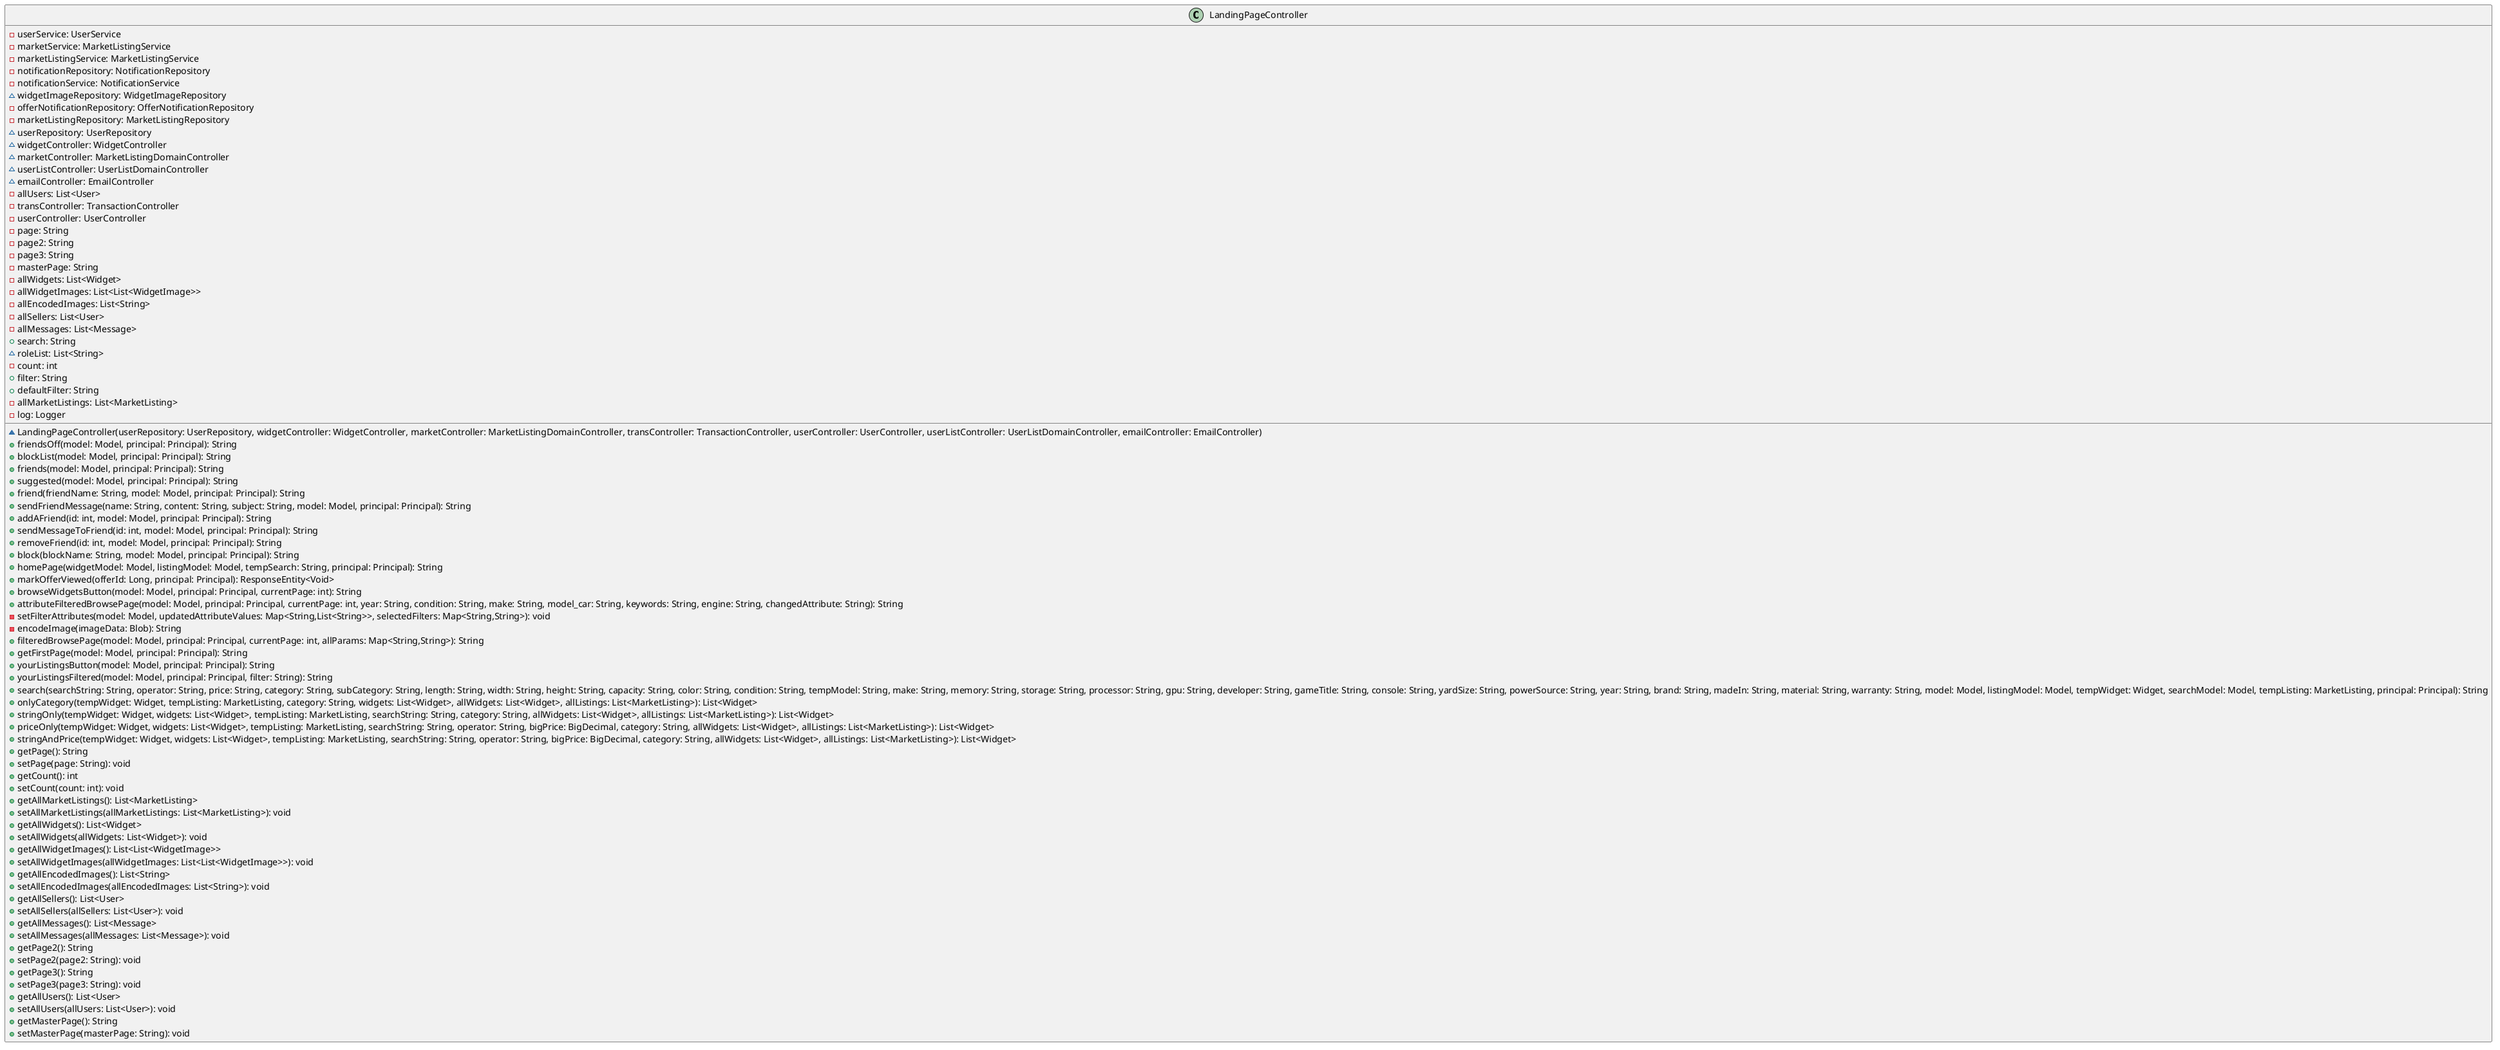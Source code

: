 @startuml
class LandingPageController [[java:edu.sru.cpsc.webshopping.controller.LandingPageController]] {
	-userService: UserService
	-marketService: MarketListingService
	-marketListingService: MarketListingService
	-notificationRepository: NotificationRepository
	-notificationService: NotificationService
	~widgetImageRepository: WidgetImageRepository
	-offerNotificationRepository: OfferNotificationRepository
	-marketListingRepository: MarketListingRepository
	~userRepository: UserRepository
	~widgetController: WidgetController
	~marketController: MarketListingDomainController
	~userListController: UserListDomainController
	~emailController: EmailController
	-allUsers: List<User>
	-transController: TransactionController
	-userController: UserController
	-page: String
	-page2: String
	-page3: String
	-masterPage: String
	-allWidgets: List<Widget>
	-allWidgetImages: List<List<WidgetImage>>
	-allEncodedImages: List<String>
	-allSellers: List<User>
	-allMessages: List<Message>
	+search: String
	~roleList: List<String>
	-count: int
	+filter: String
	+defaultFilter: String
	-allMarketListings: List<MarketListing>
	-log: Logger
	~LandingPageController(userRepository: UserRepository, widgetController: WidgetController, marketController: MarketListingDomainController, transController: TransactionController, userController: UserController, userListController: UserListDomainController, emailController: EmailController)
	+friendsOff(model: Model, principal: Principal): String
	+blockList(model: Model, principal: Principal): String
	+friends(model: Model, principal: Principal): String
	+suggested(model: Model, principal: Principal): String
	+friend(friendName: String, model: Model, principal: Principal): String
	+sendFriendMessage(name: String, content: String, subject: String, model: Model, principal: Principal): String
	+addAFriend(id: int, model: Model, principal: Principal): String
	+sendMessageToFriend(id: int, model: Model, principal: Principal): String
	+removeFriend(id: int, model: Model, principal: Principal): String
	+block(blockName: String, model: Model, principal: Principal): String
	+homePage(widgetModel: Model, listingModel: Model, tempSearch: String, principal: Principal): String
	+markOfferViewed(offerId: Long, principal: Principal): ResponseEntity<Void>
	+browseWidgetsButton(model: Model, principal: Principal, currentPage: int): String
	+attributeFilteredBrowsePage(model: Model, principal: Principal, currentPage: int, year: String, condition: String, make: String, model_car: String, keywords: String, engine: String, changedAttribute: String): String
	-setFilterAttributes(model: Model, updatedAttributeValues: Map<String,List<String>>, selectedFilters: Map<String,String>): void
	-encodeImage(imageData: Blob): String
	+filteredBrowsePage(model: Model, principal: Principal, currentPage: int, allParams: Map<String,String>): String
	+getFirstPage(model: Model, principal: Principal): String
	+yourListingsButton(model: Model, principal: Principal): String
	+yourListingsFiltered(model: Model, principal: Principal, filter: String): String
	+search(searchString: String, operator: String, price: String, category: String, subCategory: String, length: String, width: String, height: String, capacity: String, color: String, condition: String, tempModel: String, make: String, memory: String, storage: String, processor: String, gpu: String, developer: String, gameTitle: String, console: String, yardSize: String, powerSource: String, year: String, brand: String, madeIn: String, material: String, warranty: String, model: Model, listingModel: Model, tempWidget: Widget, searchModel: Model, tempListing: MarketListing, principal: Principal): String
	+onlyCategory(tempWidget: Widget, tempListing: MarketListing, category: String, widgets: List<Widget>, allWidgets: List<Widget>, allListings: List<MarketListing>): List<Widget>
	+stringOnly(tempWidget: Widget, widgets: List<Widget>, tempListing: MarketListing, searchString: String, category: String, allWidgets: List<Widget>, allListings: List<MarketListing>): List<Widget>
	+priceOnly(tempWidget: Widget, widgets: List<Widget>, tempListing: MarketListing, searchString: String, operator: String, bigPrice: BigDecimal, category: String, allWidgets: List<Widget>, allListings: List<MarketListing>): List<Widget>
	+stringAndPrice(tempWidget: Widget, widgets: List<Widget>, tempListing: MarketListing, searchString: String, operator: String, bigPrice: BigDecimal, category: String, allWidgets: List<Widget>, allListings: List<MarketListing>): List<Widget>
	+getPage(): String
	+setPage(page: String): void
	+getCount(): int
	+setCount(count: int): void
	+getAllMarketListings(): List<MarketListing>
	+setAllMarketListings(allMarketListings: List<MarketListing>): void
	+getAllWidgets(): List<Widget>
	+setAllWidgets(allWidgets: List<Widget>): void
	+getAllWidgetImages(): List<List<WidgetImage>>
	+setAllWidgetImages(allWidgetImages: List<List<WidgetImage>>): void
	+getAllEncodedImages(): List<String>
	+setAllEncodedImages(allEncodedImages: List<String>): void
	+getAllSellers(): List<User>
	+setAllSellers(allSellers: List<User>): void
	+getAllMessages(): List<Message>
	+setAllMessages(allMessages: List<Message>): void
	+getPage2(): String
	+setPage2(page2: String): void
	+getPage3(): String
	+setPage3(page3: String): void
	+getAllUsers(): List<User>
	+setAllUsers(allUsers: List<User>): void
	+getMasterPage(): String
	+setMasterPage(masterPage: String): void
}
@enduml